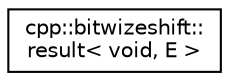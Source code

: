digraph "Graphical Class Hierarchy"
{
  edge [fontname="Helvetica",fontsize="10",labelfontname="Helvetica",labelfontsize="10"];
  node [fontname="Helvetica",fontsize="10",shape=record];
  rankdir="LR";
  Node0 [label="cpp::bitwizeshift::\lresult\< void, E \>",height=0.2,width=0.4,color="black", fillcolor="white", style="filled",URL="$df/dae/classcpp_1_1bitwizeshift_1_1result_3_01void_00_01_e_01_4.html",tooltip="Partial specialization of result<void, E> "];
}
